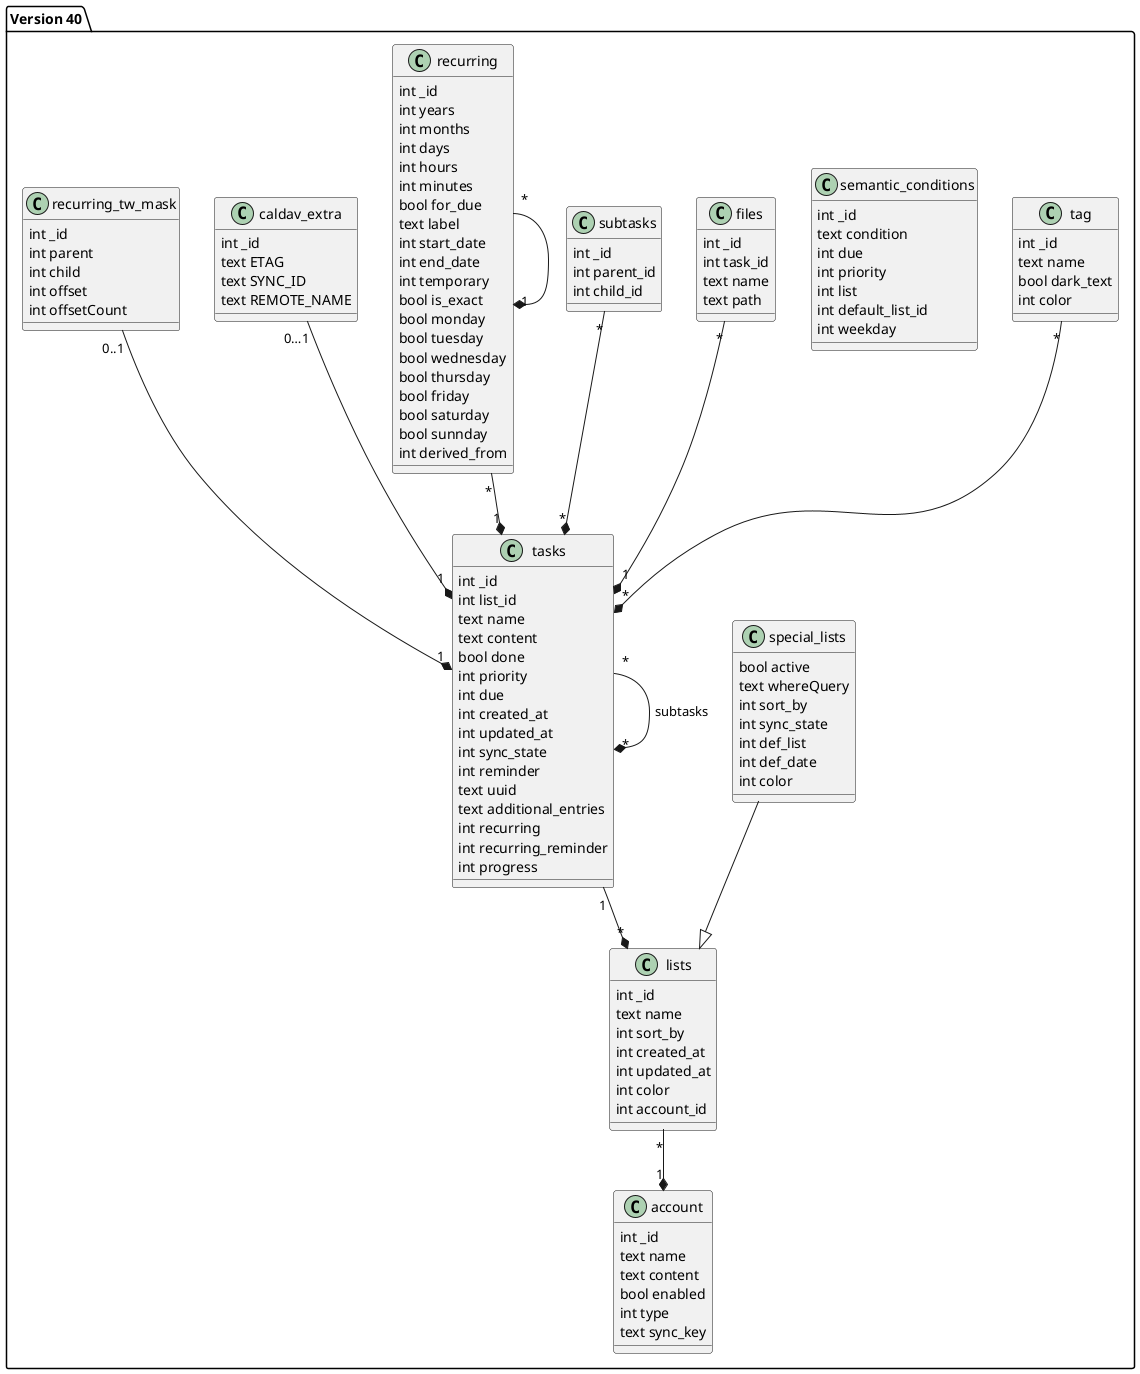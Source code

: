@startuml
package "Version 40" {
class "lists" {
int _id
text name
int sort_by
int created_at
int updated_at
int color
int account_id
}
class "tasks" {
int _id
int list_id
text name
text content
bool done
int priority
int due
int created_at
int updated_at
int sync_state
int reminder
text uuid
text additional_entries
int recurring
int recurring_reminder
int progress
}
tasks "1" --* "*" lists
tasks "*" --* "*" tasks : subtasks
class "tag" {
int _id
text name
bool dark_text
int color
}
tag "*" --* "*" tasks

class "special_lists" {
bool active
text whereQuery
int sort_by
int sync_state
int def_list
int def_date
int color
}
special_lists --|> lists
class "semantic_conditions" {
int _id
text condition
int due
int priority
int list
int default_list_id
int weekday
}
class "files" {
int _id
int task_id
text name
text path
}
files "*" --* "1" tasks

class "subtasks" {
int _id
int parent_id
int child_id
}
subtasks "*" --* "*" tasks

class recurring {
int _id
int years
int months
int days
int hours
int minutes
bool for_due
text label
int start_date
int end_date
int temporary
bool is_exact
bool monday
bool tuesday
bool wednesday
bool thursday
bool friday
bool saturday
bool sunnday
int derived_from
}
recurring "*" --* "1" recurring
recurring "*" --* "1" tasks
class account {
int _id
text name
text content
bool enabled
int type
text sync_key
}
lists "*" --* "1" account

class caldav_extra {
int _id
text ETAG
text SYNC_ID
text REMOTE_NAME
}
caldav_extra "0…1" --* "1" tasks

class recurring_tw_mask {
int _id
int parent
int child
int offset
int offsetCount
}
recurring_tw_mask "0..1" --* "1" tasks
}

@enduml